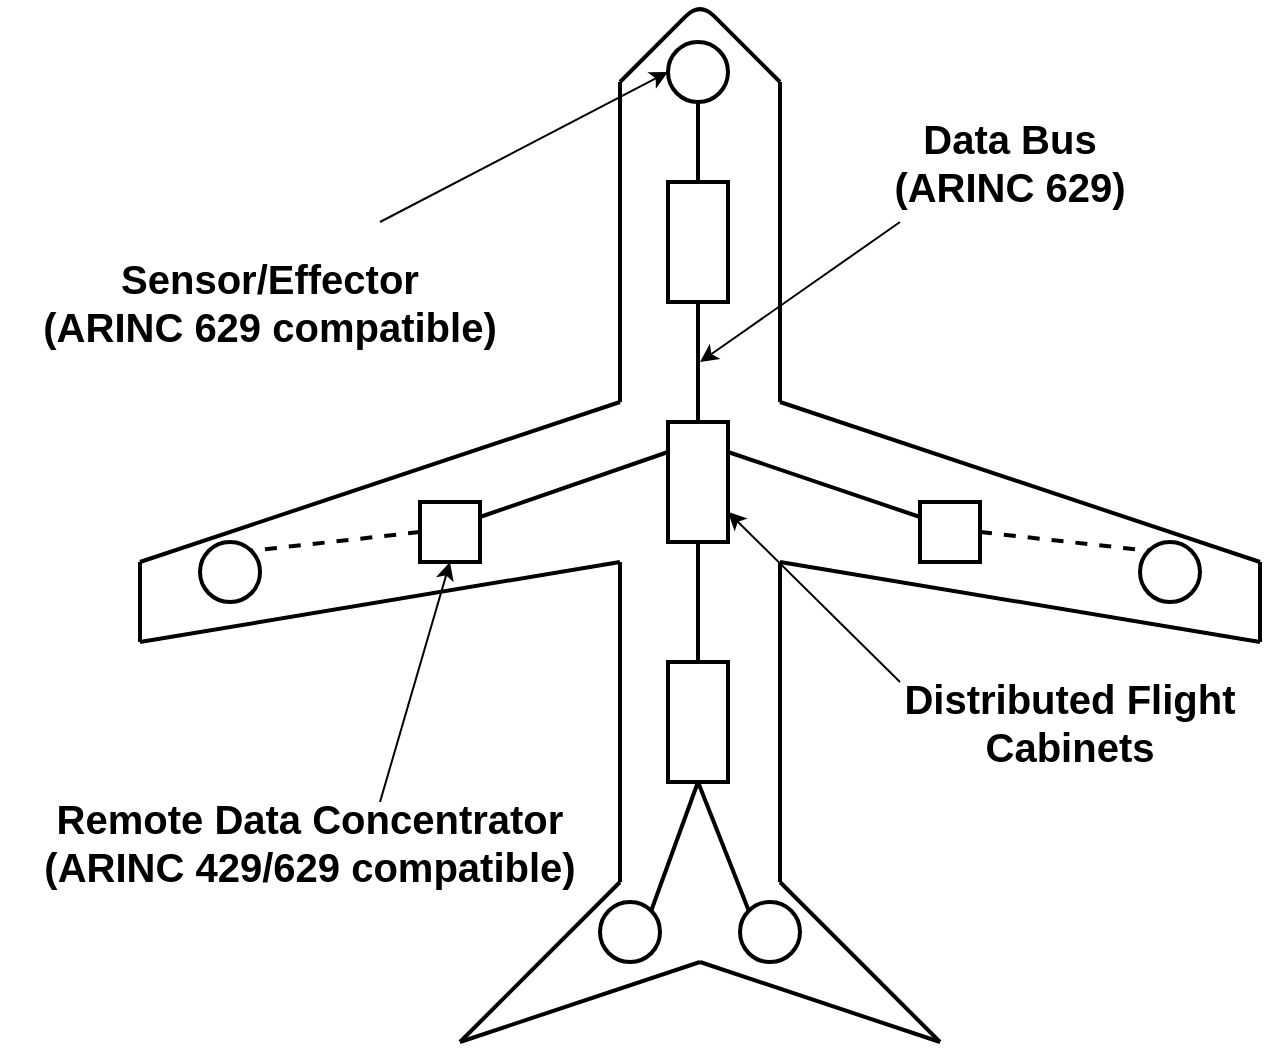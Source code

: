 <mxfile version="14.8.0" type="device"><diagram id="kRMtWR2aOEvJGHwtVtYv" name="Page-1"><mxGraphModel dx="1422" dy="816" grid="1" gridSize="10" guides="1" tooltips="1" connect="1" arrows="1" fold="1" page="1" pageScale="1" pageWidth="827" pageHeight="1169" math="0" shadow="0"><root><mxCell id="0"/><mxCell id="1" parent="0"/><mxCell id="tF-5X42JKuGQx2NllBib-2" value="" style="endArrow=none;html=1;strokeWidth=2;" parent="1" edge="1"><mxGeometry width="50" height="50" relative="1" as="geometry"><mxPoint x="360" y="120" as="sourcePoint"/><mxPoint x="440" y="120" as="targetPoint"/><Array as="points"><mxPoint x="400" y="80"/></Array></mxGeometry></mxCell><mxCell id="tF-5X42JKuGQx2NllBib-3" value="" style="endArrow=none;html=1;strokeWidth=2;" parent="1" edge="1"><mxGeometry width="50" height="50" relative="1" as="geometry"><mxPoint x="360" y="280" as="sourcePoint"/><mxPoint x="360" y="120" as="targetPoint"/></mxGeometry></mxCell><mxCell id="tF-5X42JKuGQx2NllBib-4" value="" style="endArrow=none;html=1;strokeWidth=2;" parent="1" edge="1"><mxGeometry width="50" height="50" relative="1" as="geometry"><mxPoint x="440" y="280" as="sourcePoint"/><mxPoint x="440" y="120" as="targetPoint"/></mxGeometry></mxCell><mxCell id="tF-5X42JKuGQx2NllBib-5" value="" style="endArrow=none;html=1;strokeWidth=2;" parent="1" edge="1"><mxGeometry width="50" height="50" relative="1" as="geometry"><mxPoint x="440" y="280" as="sourcePoint"/><mxPoint x="680" y="360" as="targetPoint"/></mxGeometry></mxCell><mxCell id="tF-5X42JKuGQx2NllBib-6" value="" style="endArrow=none;html=1;strokeWidth=2;" parent="1" edge="1"><mxGeometry width="50" height="50" relative="1" as="geometry"><mxPoint x="120" y="360" as="sourcePoint"/><mxPoint x="360" y="280" as="targetPoint"/></mxGeometry></mxCell><mxCell id="tF-5X42JKuGQx2NllBib-7" value="" style="endArrow=none;html=1;strokeWidth=2;" parent="1" edge="1"><mxGeometry width="50" height="50" relative="1" as="geometry"><mxPoint x="120" y="400" as="sourcePoint"/><mxPoint x="120" y="360" as="targetPoint"/></mxGeometry></mxCell><mxCell id="tF-5X42JKuGQx2NllBib-8" value="" style="endArrow=none;html=1;strokeWidth=2;" parent="1" edge="1"><mxGeometry width="50" height="50" relative="1" as="geometry"><mxPoint x="680" y="400" as="sourcePoint"/><mxPoint x="680" y="360" as="targetPoint"/></mxGeometry></mxCell><mxCell id="tF-5X42JKuGQx2NllBib-9" value="" style="endArrow=none;html=1;strokeWidth=2;" parent="1" edge="1"><mxGeometry width="50" height="50" relative="1" as="geometry"><mxPoint x="120" y="400" as="sourcePoint"/><mxPoint x="360" y="360" as="targetPoint"/></mxGeometry></mxCell><mxCell id="tF-5X42JKuGQx2NllBib-10" value="" style="endArrow=none;html=1;strokeWidth=2;" parent="1" edge="1"><mxGeometry width="50" height="50" relative="1" as="geometry"><mxPoint x="440" y="360" as="sourcePoint"/><mxPoint x="680" y="400" as="targetPoint"/></mxGeometry></mxCell><mxCell id="tF-5X42JKuGQx2NllBib-11" value="" style="endArrow=none;html=1;strokeWidth=2;" parent="1" edge="1"><mxGeometry width="50" height="50" relative="1" as="geometry"><mxPoint x="360" y="520" as="sourcePoint"/><mxPoint x="360" y="360" as="targetPoint"/></mxGeometry></mxCell><mxCell id="tF-5X42JKuGQx2NllBib-12" value="" style="endArrow=none;html=1;strokeWidth=2;" parent="1" edge="1"><mxGeometry width="50" height="50" relative="1" as="geometry"><mxPoint x="440" y="520" as="sourcePoint"/><mxPoint x="440" y="360" as="targetPoint"/></mxGeometry></mxCell><mxCell id="tF-5X42JKuGQx2NllBib-13" value="" style="endArrow=none;html=1;strokeWidth=2;" parent="1" edge="1"><mxGeometry width="50" height="50" relative="1" as="geometry"><mxPoint x="280" y="600" as="sourcePoint"/><mxPoint x="360" y="520" as="targetPoint"/></mxGeometry></mxCell><mxCell id="tF-5X42JKuGQx2NllBib-14" value="" style="endArrow=none;html=1;strokeWidth=2;" parent="1" edge="1"><mxGeometry width="50" height="50" relative="1" as="geometry"><mxPoint x="440" y="520" as="sourcePoint"/><mxPoint x="520" y="600" as="targetPoint"/></mxGeometry></mxCell><mxCell id="tF-5X42JKuGQx2NllBib-15" value="" style="endArrow=none;html=1;strokeWidth=2;" parent="1" edge="1"><mxGeometry width="50" height="50" relative="1" as="geometry"><mxPoint x="280" y="600" as="sourcePoint"/><mxPoint x="400" y="560" as="targetPoint"/></mxGeometry></mxCell><mxCell id="tF-5X42JKuGQx2NllBib-16" value="" style="endArrow=none;html=1;strokeWidth=2;" parent="1" edge="1"><mxGeometry width="50" height="50" relative="1" as="geometry"><mxPoint x="520" y="600" as="sourcePoint"/><mxPoint x="400" y="560" as="targetPoint"/></mxGeometry></mxCell><mxCell id="TvL9yIsH9qeGMO9A2Xsy-1" value="" style="ellipse;whiteSpace=wrap;html=1;aspect=fixed;strokeWidth=2;" parent="1" vertex="1"><mxGeometry x="350" y="530" width="30" height="30" as="geometry"/></mxCell><mxCell id="TvL9yIsH9qeGMO9A2Xsy-2" value="" style="ellipse;whiteSpace=wrap;html=1;aspect=fixed;strokeWidth=2;" parent="1" vertex="1"><mxGeometry x="420" y="530" width="30" height="30" as="geometry"/></mxCell><mxCell id="QSn1zVbwM2l3nyBja0OH-6" style="edgeStyle=none;rounded=0;orthogonalLoop=1;jettySize=auto;html=1;exitX=0.5;exitY=1;exitDx=0;exitDy=0;entryX=0;entryY=0.5;entryDx=0;entryDy=0;endArrow=none;endFill=0;strokeWidth=2;" edge="1" parent="1" source="TvL9yIsH9qeGMO9A2Xsy-3" target="YlwEhOUwwkrVdqablE84-1"><mxGeometry relative="1" as="geometry"/></mxCell><mxCell id="TvL9yIsH9qeGMO9A2Xsy-3" value="" style="ellipse;whiteSpace=wrap;html=1;aspect=fixed;strokeWidth=2;" parent="1" vertex="1"><mxGeometry x="384" y="100" width="30" height="30" as="geometry"/></mxCell><mxCell id="TvL9yIsH9qeGMO9A2Xsy-4" value="" style="ellipse;whiteSpace=wrap;html=1;aspect=fixed;strokeWidth=2;" parent="1" vertex="1"><mxGeometry x="620" y="350" width="30" height="30" as="geometry"/></mxCell><mxCell id="TvL9yIsH9qeGMO9A2Xsy-5" value="" style="ellipse;whiteSpace=wrap;html=1;aspect=fixed;strokeWidth=2;" parent="1" vertex="1"><mxGeometry x="150" y="350" width="30" height="30" as="geometry"/></mxCell><mxCell id="TvL9yIsH9qeGMO9A2Xsy-10" style="rounded=0;orthogonalLoop=1;jettySize=auto;html=1;exitX=1;exitY=0.5;exitDx=0;exitDy=0;entryX=1;entryY=0;entryDx=0;entryDy=0;endArrow=none;endFill=0;strokeWidth=2;" parent="1" target="TvL9yIsH9qeGMO9A2Xsy-1" edge="1"><mxGeometry relative="1" as="geometry"><mxPoint x="399" y="470" as="sourcePoint"/></mxGeometry></mxCell><mxCell id="TvL9yIsH9qeGMO9A2Xsy-11" style="edgeStyle=none;rounded=0;orthogonalLoop=1;jettySize=auto;html=1;exitX=1;exitY=0.5;exitDx=0;exitDy=0;entryX=0;entryY=0;entryDx=0;entryDy=0;endArrow=none;endFill=0;strokeWidth=2;" parent="1" target="TvL9yIsH9qeGMO9A2Xsy-2" edge="1"><mxGeometry relative="1" as="geometry"><mxPoint x="399" y="470" as="sourcePoint"/></mxGeometry></mxCell><mxCell id="TvL9yIsH9qeGMO9A2Xsy-15" value="&lt;font size=&quot;1&quot;&gt;&lt;b style=&quot;font-size: 20px&quot;&gt;Data Bus (ARINC 629)&lt;/b&gt;&lt;/font&gt;" style="text;html=1;strokeColor=none;fillColor=none;align=center;verticalAlign=middle;whiteSpace=wrap;rounded=0;" parent="1" vertex="1"><mxGeometry x="490" y="150" width="130" height="20" as="geometry"/></mxCell><mxCell id="TvL9yIsH9qeGMO9A2Xsy-16" value="&lt;font style=&quot;font-size: 20px&quot;&gt;&lt;b&gt;Distributed Flight Cabinets&lt;/b&gt;&lt;/font&gt;" style="text;html=1;strokeColor=none;fillColor=none;align=center;verticalAlign=middle;whiteSpace=wrap;rounded=0;" parent="1" vertex="1"><mxGeometry x="500" y="430" width="170" height="20" as="geometry"/></mxCell><mxCell id="TvL9yIsH9qeGMO9A2Xsy-17" value="&lt;span style=&quot;font-size: 20px&quot;&gt;&lt;b&gt;Sensor/Effector&lt;br&gt;(ARINC 629 compatible)&lt;br&gt;&lt;/b&gt;&lt;/span&gt;" style="text;html=1;strokeColor=none;fillColor=none;align=center;verticalAlign=middle;whiteSpace=wrap;rounded=0;" parent="1" vertex="1"><mxGeometry x="50" y="220" width="270" height="20" as="geometry"/></mxCell><mxCell id="TvL9yIsH9qeGMO9A2Xsy-27" style="edgeStyle=none;rounded=0;orthogonalLoop=1;jettySize=auto;html=1;exitX=0;exitY=0.5;exitDx=0;exitDy=0;entryX=1;entryY=0;entryDx=0;entryDy=0;endArrow=none;endFill=0;strokeWidth=2;dashed=1;" parent="1" source="TvL9yIsH9qeGMO9A2Xsy-23" target="TvL9yIsH9qeGMO9A2Xsy-5" edge="1"><mxGeometry relative="1" as="geometry"/></mxCell><mxCell id="QSn1zVbwM2l3nyBja0OH-3" style="rounded=0;orthogonalLoop=1;jettySize=auto;html=1;exitX=1;exitY=0.25;exitDx=0;exitDy=0;entryX=0.25;entryY=1;entryDx=0;entryDy=0;strokeWidth=2;endArrow=none;endFill=0;" edge="1" parent="1" source="TvL9yIsH9qeGMO9A2Xsy-23" target="QSn1zVbwM2l3nyBja0OH-2"><mxGeometry relative="1" as="geometry"/></mxCell><mxCell id="TvL9yIsH9qeGMO9A2Xsy-23" value="" style="whiteSpace=wrap;html=1;aspect=fixed;strokeWidth=2;" parent="1" vertex="1"><mxGeometry x="260" y="330" width="30" height="30" as="geometry"/></mxCell><mxCell id="TvL9yIsH9qeGMO9A2Xsy-24" value="&lt;font style=&quot;font-size: 20px&quot;&gt;&lt;b&gt;Remote Data Concentrator&lt;br&gt;(ARINC 429/629 compatible)&lt;br&gt;&lt;/b&gt;&lt;/font&gt;" style="text;html=1;strokeColor=none;fillColor=none;align=center;verticalAlign=middle;whiteSpace=wrap;rounded=0;" parent="1" vertex="1"><mxGeometry x="60" y="490" width="290" height="20" as="geometry"/></mxCell><mxCell id="TvL9yIsH9qeGMO9A2Xsy-25" value="" style="endArrow=classic;html=1;strokeWidth=1;entryX=0.5;entryY=1;entryDx=0;entryDy=0;" parent="1" target="TvL9yIsH9qeGMO9A2Xsy-23" edge="1"><mxGeometry width="50" height="50" relative="1" as="geometry"><mxPoint x="240" y="480" as="sourcePoint"/><mxPoint x="440" y="260" as="targetPoint"/></mxGeometry></mxCell><mxCell id="TvL9yIsH9qeGMO9A2Xsy-26" value="" style="endArrow=classic;html=1;strokeWidth=1;entryX=0;entryY=0.5;entryDx=0;entryDy=0;" parent="1" target="TvL9yIsH9qeGMO9A2Xsy-3" edge="1"><mxGeometry width="50" height="50" relative="1" as="geometry"><mxPoint x="240" y="190" as="sourcePoint"/><mxPoint x="380" y="120" as="targetPoint"/></mxGeometry></mxCell><mxCell id="TvL9yIsH9qeGMO9A2Xsy-30" style="edgeStyle=none;rounded=0;orthogonalLoop=1;jettySize=auto;html=1;exitX=1;exitY=0.5;exitDx=0;exitDy=0;entryX=0;entryY=0;entryDx=0;entryDy=0;dashed=1;endArrow=none;endFill=0;strokeWidth=2;" parent="1" source="TvL9yIsH9qeGMO9A2Xsy-28" target="TvL9yIsH9qeGMO9A2Xsy-4" edge="1"><mxGeometry relative="1" as="geometry"/></mxCell><mxCell id="TvL9yIsH9qeGMO9A2Xsy-28" value="" style="whiteSpace=wrap;html=1;aspect=fixed;strokeWidth=2;" parent="1" vertex="1"><mxGeometry x="510" y="330" width="30" height="30" as="geometry"/></mxCell><mxCell id="QSn1zVbwM2l3nyBja0OH-5" style="edgeStyle=none;rounded=0;orthogonalLoop=1;jettySize=auto;html=1;exitX=1;exitY=0.5;exitDx=0;exitDy=0;entryX=0;entryY=0.5;entryDx=0;entryDy=0;endArrow=none;endFill=0;strokeWidth=2;" edge="1" parent="1" source="YlwEhOUwwkrVdqablE84-1" target="QSn1zVbwM2l3nyBja0OH-2"><mxGeometry relative="1" as="geometry"/></mxCell><mxCell id="YlwEhOUwwkrVdqablE84-1" value="" style="rounded=0;whiteSpace=wrap;html=1;strokeWidth=2;direction=south;" parent="1" vertex="1"><mxGeometry x="384" y="170" width="30" height="60" as="geometry"/></mxCell><mxCell id="QSn1zVbwM2l3nyBja0OH-1" value="" style="rounded=0;whiteSpace=wrap;html=1;strokeWidth=2;direction=south;" vertex="1" parent="1"><mxGeometry x="384" y="410" width="30" height="60" as="geometry"/></mxCell><mxCell id="QSn1zVbwM2l3nyBja0OH-4" style="edgeStyle=none;rounded=0;orthogonalLoop=1;jettySize=auto;html=1;exitX=0.25;exitY=0;exitDx=0;exitDy=0;entryX=0;entryY=0.25;entryDx=0;entryDy=0;endArrow=none;endFill=0;strokeWidth=2;" edge="1" parent="1" source="QSn1zVbwM2l3nyBja0OH-2" target="TvL9yIsH9qeGMO9A2Xsy-28"><mxGeometry relative="1" as="geometry"/></mxCell><mxCell id="QSn1zVbwM2l3nyBja0OH-7" style="edgeStyle=none;rounded=0;orthogonalLoop=1;jettySize=auto;html=1;exitX=1;exitY=0.5;exitDx=0;exitDy=0;entryX=0;entryY=0.5;entryDx=0;entryDy=0;endArrow=none;endFill=0;strokeWidth=2;" edge="1" parent="1" source="QSn1zVbwM2l3nyBja0OH-2" target="QSn1zVbwM2l3nyBja0OH-1"><mxGeometry relative="1" as="geometry"/></mxCell><mxCell id="QSn1zVbwM2l3nyBja0OH-2" value="" style="rounded=0;whiteSpace=wrap;html=1;strokeWidth=2;direction=south;" vertex="1" parent="1"><mxGeometry x="384" y="290" width="30" height="60" as="geometry"/></mxCell><mxCell id="QSn1zVbwM2l3nyBja0OH-9" value="" style="endArrow=classic;html=1;strokeWidth=1;" edge="1" parent="1"><mxGeometry width="50" height="50" relative="1" as="geometry"><mxPoint x="500" y="190" as="sourcePoint"/><mxPoint x="400" y="260" as="targetPoint"/></mxGeometry></mxCell><mxCell id="QSn1zVbwM2l3nyBja0OH-10" value="" style="endArrow=classic;html=1;strokeWidth=1;entryX=0.75;entryY=0;entryDx=0;entryDy=0;" edge="1" parent="1" target="QSn1zVbwM2l3nyBja0OH-2"><mxGeometry width="50" height="50" relative="1" as="geometry"><mxPoint x="500" y="420" as="sourcePoint"/><mxPoint x="414" y="450" as="targetPoint"/></mxGeometry></mxCell></root></mxGraphModel></diagram></mxfile>